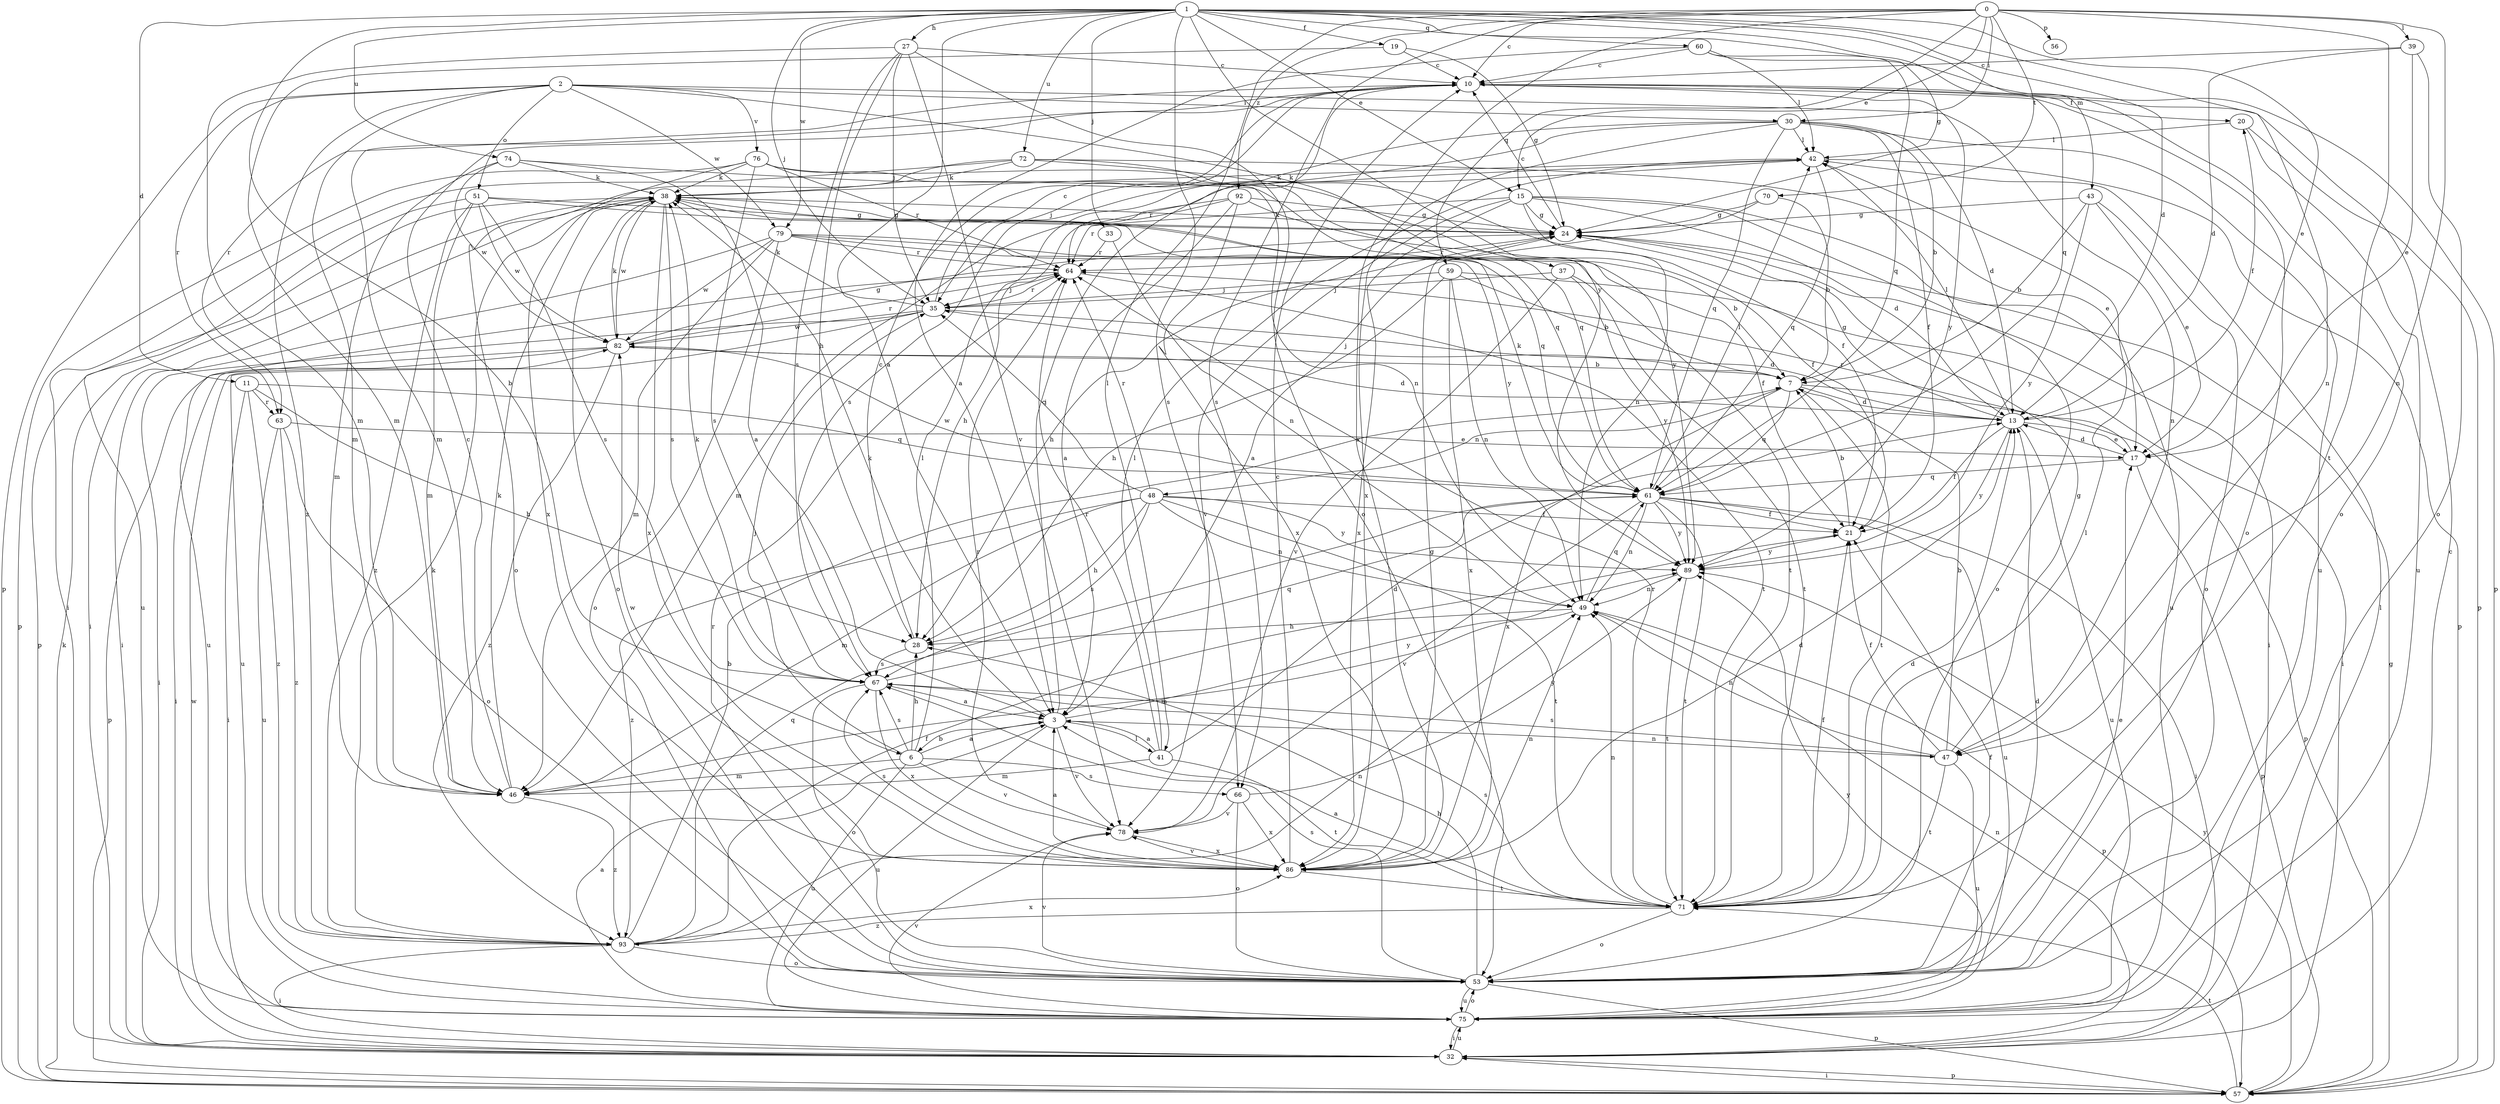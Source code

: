 strict digraph  {
0;
1;
2;
3;
6;
7;
10;
11;
13;
15;
17;
19;
20;
21;
24;
27;
28;
30;
32;
33;
35;
37;
38;
39;
41;
42;
43;
46;
47;
48;
49;
51;
53;
56;
57;
59;
60;
61;
63;
64;
66;
67;
70;
71;
72;
74;
75;
76;
78;
79;
82;
86;
89;
92;
93;
0 -> 10  [label=c];
0 -> 15  [label=e];
0 -> 30  [label=i];
0 -> 39  [label=l];
0 -> 41  [label=l];
0 -> 47  [label=n];
0 -> 56  [label=p];
0 -> 59  [label=q];
0 -> 66  [label=s];
0 -> 70  [label=t];
0 -> 71  [label=t];
0 -> 86  [label=x];
0 -> 92  [label=z];
1 -> 3  [label=a];
1 -> 6  [label=b];
1 -> 11  [label=d];
1 -> 13  [label=d];
1 -> 15  [label=e];
1 -> 17  [label=e];
1 -> 19  [label=f];
1 -> 24  [label=g];
1 -> 27  [label=h];
1 -> 33  [label=j];
1 -> 35  [label=j];
1 -> 43  [label=m];
1 -> 47  [label=n];
1 -> 60  [label=q];
1 -> 61  [label=q];
1 -> 66  [label=s];
1 -> 72  [label=u];
1 -> 74  [label=u];
1 -> 79  [label=w];
1 -> 89  [label=y];
2 -> 30  [label=i];
2 -> 37  [label=k];
2 -> 46  [label=m];
2 -> 47  [label=n];
2 -> 51  [label=o];
2 -> 57  [label=p];
2 -> 63  [label=r];
2 -> 76  [label=v];
2 -> 79  [label=w];
2 -> 93  [label=z];
3 -> 6  [label=b];
3 -> 10  [label=c];
3 -> 38  [label=k];
3 -> 41  [label=l];
3 -> 47  [label=n];
3 -> 75  [label=u];
3 -> 78  [label=v];
3 -> 89  [label=y];
6 -> 3  [label=a];
6 -> 28  [label=h];
6 -> 35  [label=j];
6 -> 42  [label=l];
6 -> 46  [label=m];
6 -> 66  [label=s];
6 -> 67  [label=s];
6 -> 75  [label=u];
6 -> 78  [label=v];
7 -> 13  [label=d];
7 -> 35  [label=j];
7 -> 48  [label=n];
7 -> 57  [label=p];
7 -> 61  [label=q];
7 -> 71  [label=t];
7 -> 86  [label=x];
10 -> 20  [label=f];
10 -> 46  [label=m];
10 -> 53  [label=o];
10 -> 57  [label=p];
10 -> 63  [label=r];
10 -> 89  [label=y];
11 -> 28  [label=h];
11 -> 32  [label=i];
11 -> 61  [label=q];
11 -> 63  [label=r];
11 -> 93  [label=z];
13 -> 17  [label=e];
13 -> 20  [label=f];
13 -> 21  [label=f];
13 -> 24  [label=g];
13 -> 42  [label=l];
13 -> 75  [label=u];
13 -> 89  [label=y];
15 -> 13  [label=d];
15 -> 24  [label=g];
15 -> 49  [label=n];
15 -> 53  [label=o];
15 -> 64  [label=r];
15 -> 75  [label=u];
15 -> 78  [label=v];
15 -> 86  [label=x];
17 -> 13  [label=d];
17 -> 57  [label=p];
17 -> 61  [label=q];
17 -> 64  [label=r];
19 -> 10  [label=c];
19 -> 24  [label=g];
19 -> 46  [label=m];
20 -> 42  [label=l];
20 -> 57  [label=p];
20 -> 75  [label=u];
21 -> 7  [label=b];
21 -> 89  [label=y];
24 -> 10  [label=c];
24 -> 28  [label=h];
24 -> 32  [label=i];
24 -> 38  [label=k];
24 -> 64  [label=r];
27 -> 10  [label=c];
27 -> 28  [label=h];
27 -> 35  [label=j];
27 -> 46  [label=m];
27 -> 53  [label=o];
27 -> 67  [label=s];
27 -> 78  [label=v];
28 -> 10  [label=c];
28 -> 67  [label=s];
30 -> 7  [label=b];
30 -> 13  [label=d];
30 -> 21  [label=f];
30 -> 35  [label=j];
30 -> 42  [label=l];
30 -> 61  [label=q];
30 -> 67  [label=s];
30 -> 75  [label=u];
30 -> 86  [label=x];
32 -> 42  [label=l];
32 -> 49  [label=n];
32 -> 57  [label=p];
32 -> 75  [label=u];
32 -> 82  [label=w];
33 -> 49  [label=n];
33 -> 64  [label=r];
35 -> 10  [label=c];
35 -> 13  [label=d];
35 -> 32  [label=i];
35 -> 38  [label=k];
35 -> 64  [label=r];
35 -> 75  [label=u];
35 -> 82  [label=w];
37 -> 35  [label=j];
37 -> 71  [label=t];
37 -> 78  [label=v];
37 -> 89  [label=y];
38 -> 24  [label=g];
38 -> 32  [label=i];
38 -> 53  [label=o];
38 -> 57  [label=p];
38 -> 67  [label=s];
38 -> 82  [label=w];
38 -> 86  [label=x];
38 -> 89  [label=y];
39 -> 10  [label=c];
39 -> 13  [label=d];
39 -> 17  [label=e];
39 -> 53  [label=o];
41 -> 3  [label=a];
41 -> 13  [label=d];
41 -> 42  [label=l];
41 -> 46  [label=m];
41 -> 64  [label=r];
41 -> 71  [label=t];
42 -> 38  [label=k];
42 -> 57  [label=p];
42 -> 61  [label=q];
42 -> 64  [label=r];
43 -> 7  [label=b];
43 -> 17  [label=e];
43 -> 24  [label=g];
43 -> 53  [label=o];
43 -> 89  [label=y];
46 -> 10  [label=c];
46 -> 38  [label=k];
46 -> 93  [label=z];
47 -> 7  [label=b];
47 -> 21  [label=f];
47 -> 24  [label=g];
47 -> 49  [label=n];
47 -> 67  [label=s];
47 -> 71  [label=t];
47 -> 75  [label=u];
48 -> 21  [label=f];
48 -> 28  [label=h];
48 -> 35  [label=j];
48 -> 46  [label=m];
48 -> 49  [label=n];
48 -> 64  [label=r];
48 -> 67  [label=s];
48 -> 71  [label=t];
48 -> 89  [label=y];
48 -> 93  [label=z];
49 -> 28  [label=h];
49 -> 46  [label=m];
49 -> 57  [label=p];
49 -> 61  [label=q];
51 -> 24  [label=g];
51 -> 46  [label=m];
51 -> 61  [label=q];
51 -> 67  [label=s];
51 -> 75  [label=u];
51 -> 82  [label=w];
51 -> 93  [label=z];
53 -> 13  [label=d];
53 -> 17  [label=e];
53 -> 21  [label=f];
53 -> 28  [label=h];
53 -> 57  [label=p];
53 -> 64  [label=r];
53 -> 67  [label=s];
53 -> 75  [label=u];
53 -> 78  [label=v];
57 -> 24  [label=g];
57 -> 32  [label=i];
57 -> 38  [label=k];
57 -> 71  [label=t];
57 -> 89  [label=y];
59 -> 7  [label=b];
59 -> 28  [label=h];
59 -> 32  [label=i];
59 -> 35  [label=j];
59 -> 49  [label=n];
59 -> 86  [label=x];
60 -> 3  [label=a];
60 -> 10  [label=c];
60 -> 42  [label=l];
60 -> 53  [label=o];
60 -> 61  [label=q];
61 -> 21  [label=f];
61 -> 32  [label=i];
61 -> 38  [label=k];
61 -> 42  [label=l];
61 -> 49  [label=n];
61 -> 71  [label=t];
61 -> 75  [label=u];
61 -> 78  [label=v];
61 -> 82  [label=w];
61 -> 89  [label=y];
63 -> 17  [label=e];
63 -> 53  [label=o];
63 -> 75  [label=u];
63 -> 93  [label=z];
64 -> 35  [label=j];
64 -> 71  [label=t];
64 -> 75  [label=u];
66 -> 53  [label=o];
66 -> 78  [label=v];
66 -> 86  [label=x];
66 -> 89  [label=y];
67 -> 3  [label=a];
67 -> 38  [label=k];
67 -> 53  [label=o];
67 -> 61  [label=q];
67 -> 86  [label=x];
70 -> 3  [label=a];
70 -> 7  [label=b];
70 -> 24  [label=g];
71 -> 3  [label=a];
71 -> 13  [label=d];
71 -> 21  [label=f];
71 -> 42  [label=l];
71 -> 49  [label=n];
71 -> 53  [label=o];
71 -> 64  [label=r];
71 -> 67  [label=s];
71 -> 93  [label=z];
72 -> 17  [label=e];
72 -> 21  [label=f];
72 -> 32  [label=i];
72 -> 38  [label=k];
72 -> 53  [label=o];
72 -> 89  [label=y];
74 -> 3  [label=a];
74 -> 38  [label=k];
74 -> 46  [label=m];
74 -> 61  [label=q];
74 -> 82  [label=w];
75 -> 3  [label=a];
75 -> 10  [label=c];
75 -> 32  [label=i];
75 -> 53  [label=o];
75 -> 78  [label=v];
75 -> 89  [label=y];
76 -> 38  [label=k];
76 -> 49  [label=n];
76 -> 57  [label=p];
76 -> 61  [label=q];
76 -> 64  [label=r];
76 -> 67  [label=s];
76 -> 86  [label=x];
78 -> 64  [label=r];
78 -> 86  [label=x];
79 -> 7  [label=b];
79 -> 21  [label=f];
79 -> 32  [label=i];
79 -> 46  [label=m];
79 -> 53  [label=o];
79 -> 64  [label=r];
79 -> 71  [label=t];
79 -> 82  [label=w];
82 -> 7  [label=b];
82 -> 13  [label=d];
82 -> 24  [label=g];
82 -> 32  [label=i];
82 -> 38  [label=k];
82 -> 57  [label=p];
82 -> 64  [label=r];
82 -> 93  [label=z];
86 -> 3  [label=a];
86 -> 10  [label=c];
86 -> 13  [label=d];
86 -> 24  [label=g];
86 -> 49  [label=n];
86 -> 67  [label=s];
86 -> 71  [label=t];
86 -> 78  [label=v];
86 -> 82  [label=w];
89 -> 49  [label=n];
89 -> 71  [label=t];
92 -> 3  [label=a];
92 -> 21  [label=f];
92 -> 24  [label=g];
92 -> 28  [label=h];
92 -> 46  [label=m];
92 -> 86  [label=x];
93 -> 7  [label=b];
93 -> 21  [label=f];
93 -> 32  [label=i];
93 -> 38  [label=k];
93 -> 49  [label=n];
93 -> 53  [label=o];
93 -> 61  [label=q];
93 -> 86  [label=x];
}
